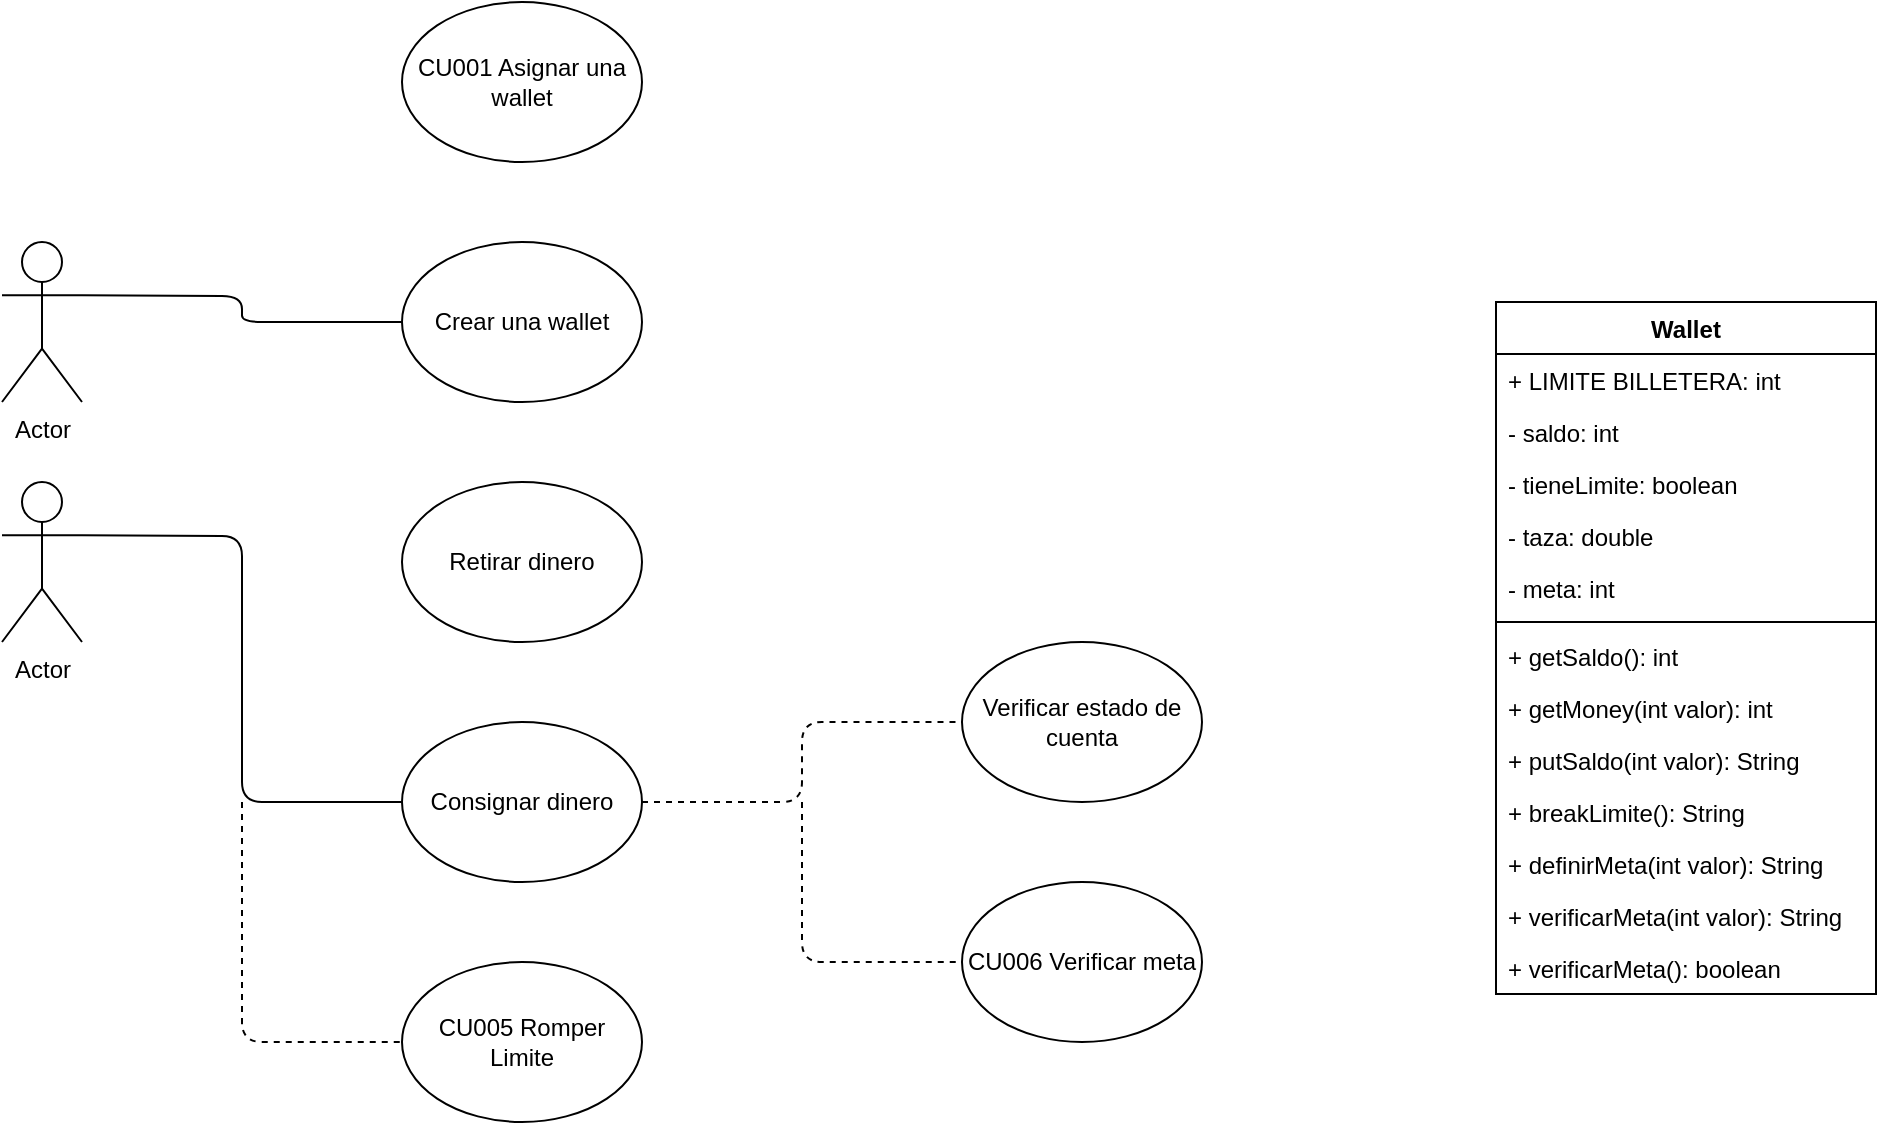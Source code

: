 <mxfile version="14.9.1" type="github" pages="2">
  <diagram id="GjGMsuvtqJZOMre_wCUN" name="Page-1">
    <mxGraphModel dx="1108" dy="482" grid="1" gridSize="10" guides="1" tooltips="1" connect="1" arrows="1" fold="1" page="1" pageScale="1" pageWidth="827" pageHeight="1169" math="0" shadow="0">
      <root>
        <mxCell id="0" />
        <mxCell id="1" parent="0" />
        <mxCell id="KZa1B78bZ5Sy5xxUL8OB-1" value="Actor" style="shape=umlActor;verticalLabelPosition=bottom;verticalAlign=top;html=1;outlineConnect=0;" parent="1" vertex="1">
          <mxGeometry x="80" y="240" width="40" height="80" as="geometry" />
        </mxCell>
        <mxCell id="KZa1B78bZ5Sy5xxUL8OB-2" value="Actor" style="shape=umlActor;verticalLabelPosition=bottom;verticalAlign=top;html=1;outlineConnect=0;" parent="1" vertex="1">
          <mxGeometry x="80" y="120" width="40" height="80" as="geometry" />
        </mxCell>
        <mxCell id="KZa1B78bZ5Sy5xxUL8OB-7" value="" style="endArrow=none;html=1;exitX=1;exitY=0.333;exitDx=0;exitDy=0;exitPerimeter=0;" parent="1" source="KZa1B78bZ5Sy5xxUL8OB-2" edge="1">
          <mxGeometry width="50" height="50" relative="1" as="geometry">
            <mxPoint x="130" y="190" as="sourcePoint" />
            <mxPoint x="286" y="160" as="targetPoint" />
            <Array as="points">
              <mxPoint x="200" y="147" />
              <mxPoint x="200" y="160" />
            </Array>
          </mxGeometry>
        </mxCell>
        <mxCell id="KZa1B78bZ5Sy5xxUL8OB-8" value="Crear una wallet" style="ellipse;whiteSpace=wrap;html=1;" parent="1" vertex="1">
          <mxGeometry x="280" y="120" width="120" height="80" as="geometry" />
        </mxCell>
        <mxCell id="KZa1B78bZ5Sy5xxUL8OB-9" value="CU001 Asignar una wallet" style="ellipse;whiteSpace=wrap;html=1;" parent="1" vertex="1">
          <mxGeometry x="280" width="120" height="80" as="geometry" />
        </mxCell>
        <mxCell id="KZa1B78bZ5Sy5xxUL8OB-10" value="Retirar dinero" style="ellipse;whiteSpace=wrap;html=1;" parent="1" vertex="1">
          <mxGeometry x="280" y="240" width="120" height="80" as="geometry" />
        </mxCell>
        <mxCell id="KZa1B78bZ5Sy5xxUL8OB-11" value="Consignar dinero" style="ellipse;whiteSpace=wrap;html=1;" parent="1" vertex="1">
          <mxGeometry x="280" y="360" width="120" height="80" as="geometry" />
        </mxCell>
        <mxCell id="KZa1B78bZ5Sy5xxUL8OB-12" value="Verificar estado de cuenta" style="ellipse;whiteSpace=wrap;html=1;" parent="1" vertex="1">
          <mxGeometry x="560" y="320" width="120" height="80" as="geometry" />
        </mxCell>
        <mxCell id="KZa1B78bZ5Sy5xxUL8OB-13" value="" style="endArrow=none;dashed=1;html=1;entryX=0;entryY=0.5;entryDx=0;entryDy=0;exitX=1;exitY=0.5;exitDx=0;exitDy=0;" parent="1" source="KZa1B78bZ5Sy5xxUL8OB-11" target="KZa1B78bZ5Sy5xxUL8OB-12" edge="1">
          <mxGeometry width="50" height="50" relative="1" as="geometry">
            <mxPoint x="510" y="400" as="sourcePoint" />
            <mxPoint x="440" y="200" as="targetPoint" />
            <Array as="points">
              <mxPoint x="480" y="400" />
              <mxPoint x="480" y="360" />
              <mxPoint x="560" y="360" />
            </Array>
          </mxGeometry>
        </mxCell>
        <mxCell id="KZa1B78bZ5Sy5xxUL8OB-17" value="" style="endArrow=none;html=1;entryX=0;entryY=0.5;entryDx=0;entryDy=0;exitX=1;exitY=0.333;exitDx=0;exitDy=0;exitPerimeter=0;" parent="1" source="KZa1B78bZ5Sy5xxUL8OB-1" target="KZa1B78bZ5Sy5xxUL8OB-11" edge="1">
          <mxGeometry width="50" height="50" relative="1" as="geometry">
            <mxPoint x="120" y="260" as="sourcePoint" />
            <mxPoint x="170" y="220" as="targetPoint" />
            <Array as="points">
              <mxPoint x="200" y="267" />
              <mxPoint x="200" y="400" />
            </Array>
          </mxGeometry>
        </mxCell>
        <mxCell id="jAU0pT-WuvYv4XAfXgc7-1" value="CU005 Romper Limite" style="ellipse;whiteSpace=wrap;html=1;" parent="1" vertex="1">
          <mxGeometry x="280" y="480" width="120" height="80" as="geometry" />
        </mxCell>
        <mxCell id="dYNe6OvKnk6_qUQlgySt-1" value="" style="endArrow=none;dashed=1;html=1;entryX=0;entryY=0.5;entryDx=0;entryDy=0;" parent="1" target="jAU0pT-WuvYv4XAfXgc7-1" edge="1">
          <mxGeometry width="50" height="50" relative="1" as="geometry">
            <mxPoint x="200" y="400" as="sourcePoint" />
            <mxPoint x="200" y="520" as="targetPoint" />
            <Array as="points">
              <mxPoint x="200" y="520" />
            </Array>
          </mxGeometry>
        </mxCell>
        <mxCell id="kA1HE74nHPTuPtFEEe11-3" value="" style="endArrow=none;dashed=1;html=1;entryX=0;entryY=0.5;entryDx=0;entryDy=0;" parent="1" target="kA1HE74nHPTuPtFEEe11-4" edge="1">
          <mxGeometry width="50" height="50" relative="1" as="geometry">
            <mxPoint x="480" y="400" as="sourcePoint" />
            <mxPoint x="530" y="350" as="targetPoint" />
            <Array as="points">
              <mxPoint x="480" y="480" />
            </Array>
          </mxGeometry>
        </mxCell>
        <mxCell id="kA1HE74nHPTuPtFEEe11-4" value="CU006 Verificar meta" style="ellipse;whiteSpace=wrap;html=1;" parent="1" vertex="1">
          <mxGeometry x="560" y="440" width="120" height="80" as="geometry" />
        </mxCell>
        <mxCell id="tJ0ZSikVNLsOfKSumity-1" value="Wallet" style="swimlane;fontStyle=1;align=center;verticalAlign=top;childLayout=stackLayout;horizontal=1;startSize=26;horizontalStack=0;resizeParent=1;resizeParentMax=0;resizeLast=0;collapsible=1;marginBottom=0;" vertex="1" parent="1">
          <mxGeometry x="827" y="150" width="190" height="346" as="geometry" />
        </mxCell>
        <mxCell id="tJ0ZSikVNLsOfKSumity-2" value="+ LIMITE BILLETERA: int&#xa;" style="text;strokeColor=none;fillColor=none;align=left;verticalAlign=top;spacingLeft=4;spacingRight=4;overflow=hidden;rotatable=0;points=[[0,0.5],[1,0.5]];portConstraint=eastwest;" vertex="1" parent="tJ0ZSikVNLsOfKSumity-1">
          <mxGeometry y="26" width="190" height="26" as="geometry" />
        </mxCell>
        <mxCell id="tJ0ZSikVNLsOfKSumity-3" value="- saldo: int&#xa;" style="text;strokeColor=none;fillColor=none;align=left;verticalAlign=top;spacingLeft=4;spacingRight=4;overflow=hidden;rotatable=0;points=[[0,0.5],[1,0.5]];portConstraint=eastwest;" vertex="1" parent="tJ0ZSikVNLsOfKSumity-1">
          <mxGeometry y="52" width="190" height="26" as="geometry" />
        </mxCell>
        <mxCell id="tJ0ZSikVNLsOfKSumity-4" value="- tieneLimite: boolean" style="text;strokeColor=none;fillColor=none;align=left;verticalAlign=top;spacingLeft=4;spacingRight=4;overflow=hidden;rotatable=0;points=[[0,0.5],[1,0.5]];portConstraint=eastwest;" vertex="1" parent="tJ0ZSikVNLsOfKSumity-1">
          <mxGeometry y="78" width="190" height="26" as="geometry" />
        </mxCell>
        <mxCell id="tJ0ZSikVNLsOfKSumity-5" value="- taza: double" style="text;strokeColor=none;fillColor=none;align=left;verticalAlign=top;spacingLeft=4;spacingRight=4;overflow=hidden;rotatable=0;points=[[0,0.5],[1,0.5]];portConstraint=eastwest;" vertex="1" parent="tJ0ZSikVNLsOfKSumity-1">
          <mxGeometry y="104" width="190" height="26" as="geometry" />
        </mxCell>
        <mxCell id="tJ0ZSikVNLsOfKSumity-6" value="- meta: int" style="text;strokeColor=none;fillColor=none;align=left;verticalAlign=top;spacingLeft=4;spacingRight=4;overflow=hidden;rotatable=0;points=[[0,0.5],[1,0.5]];portConstraint=eastwest;" vertex="1" parent="tJ0ZSikVNLsOfKSumity-1">
          <mxGeometry y="130" width="190" height="26" as="geometry" />
        </mxCell>
        <mxCell id="tJ0ZSikVNLsOfKSumity-7" value="" style="line;strokeWidth=1;fillColor=none;align=left;verticalAlign=middle;spacingTop=-1;spacingLeft=3;spacingRight=3;rotatable=0;labelPosition=right;points=[];portConstraint=eastwest;" vertex="1" parent="tJ0ZSikVNLsOfKSumity-1">
          <mxGeometry y="156" width="190" height="8" as="geometry" />
        </mxCell>
        <mxCell id="tJ0ZSikVNLsOfKSumity-8" value="+ getSaldo(): int" style="text;strokeColor=none;fillColor=none;align=left;verticalAlign=top;spacingLeft=4;spacingRight=4;overflow=hidden;rotatable=0;points=[[0,0.5],[1,0.5]];portConstraint=eastwest;" vertex="1" parent="tJ0ZSikVNLsOfKSumity-1">
          <mxGeometry y="164" width="190" height="26" as="geometry" />
        </mxCell>
        <mxCell id="tJ0ZSikVNLsOfKSumity-9" value="+ getMoney(int valor): int" style="text;strokeColor=none;fillColor=none;align=left;verticalAlign=top;spacingLeft=4;spacingRight=4;overflow=hidden;rotatable=0;points=[[0,0.5],[1,0.5]];portConstraint=eastwest;" vertex="1" parent="tJ0ZSikVNLsOfKSumity-1">
          <mxGeometry y="190" width="190" height="26" as="geometry" />
        </mxCell>
        <mxCell id="tJ0ZSikVNLsOfKSumity-10" value="+ putSaldo(int valor): String" style="text;strokeColor=none;fillColor=none;align=left;verticalAlign=top;spacingLeft=4;spacingRight=4;overflow=hidden;rotatable=0;points=[[0,0.5],[1,0.5]];portConstraint=eastwest;" vertex="1" parent="tJ0ZSikVNLsOfKSumity-1">
          <mxGeometry y="216" width="190" height="26" as="geometry" />
        </mxCell>
        <mxCell id="tJ0ZSikVNLsOfKSumity-11" value="+ breakLimite(): String" style="text;strokeColor=none;fillColor=none;align=left;verticalAlign=top;spacingLeft=4;spacingRight=4;overflow=hidden;rotatable=0;points=[[0,0.5],[1,0.5]];portConstraint=eastwest;" vertex="1" parent="tJ0ZSikVNLsOfKSumity-1">
          <mxGeometry y="242" width="190" height="26" as="geometry" />
        </mxCell>
        <mxCell id="tJ0ZSikVNLsOfKSumity-12" value="+ definirMeta(int valor): String" style="text;strokeColor=none;fillColor=none;align=left;verticalAlign=top;spacingLeft=4;spacingRight=4;overflow=hidden;rotatable=0;points=[[0,0.5],[1,0.5]];portConstraint=eastwest;" vertex="1" parent="tJ0ZSikVNLsOfKSumity-1">
          <mxGeometry y="268" width="190" height="26" as="geometry" />
        </mxCell>
        <mxCell id="tJ0ZSikVNLsOfKSumity-13" value="+ verificarMeta(int valor): String" style="text;strokeColor=none;fillColor=none;align=left;verticalAlign=top;spacingLeft=4;spacingRight=4;overflow=hidden;rotatable=0;points=[[0,0.5],[1,0.5]];portConstraint=eastwest;" vertex="1" parent="tJ0ZSikVNLsOfKSumity-1">
          <mxGeometry y="294" width="190" height="26" as="geometry" />
        </mxCell>
        <mxCell id="tJ0ZSikVNLsOfKSumity-14" value="+ verificarMeta(): boolean" style="text;strokeColor=none;fillColor=none;align=left;verticalAlign=top;spacingLeft=4;spacingRight=4;overflow=hidden;rotatable=0;points=[[0,0.5],[1,0.5]];portConstraint=eastwest;" vertex="1" parent="tJ0ZSikVNLsOfKSumity-1">
          <mxGeometry y="320" width="190" height="26" as="geometry" />
        </mxCell>
      </root>
    </mxGraphModel>
  </diagram>
  <diagram id="-p-1lNGm4pR-7S512JA1" name="Page-2">
    <mxGraphModel dx="1108" dy="482" grid="1" gridSize="10" guides="1" tooltips="1" connect="1" arrows="1" fold="1" page="1" pageScale="1" pageWidth="827" pageHeight="1169" math="0" shadow="0">
      <root>
        <mxCell id="MpFn3acEixnixZ_GpvmU-0" />
        <mxCell id="MpFn3acEixnixZ_GpvmU-1" parent="MpFn3acEixnixZ_GpvmU-0" />
      </root>
    </mxGraphModel>
  </diagram>
</mxfile>
